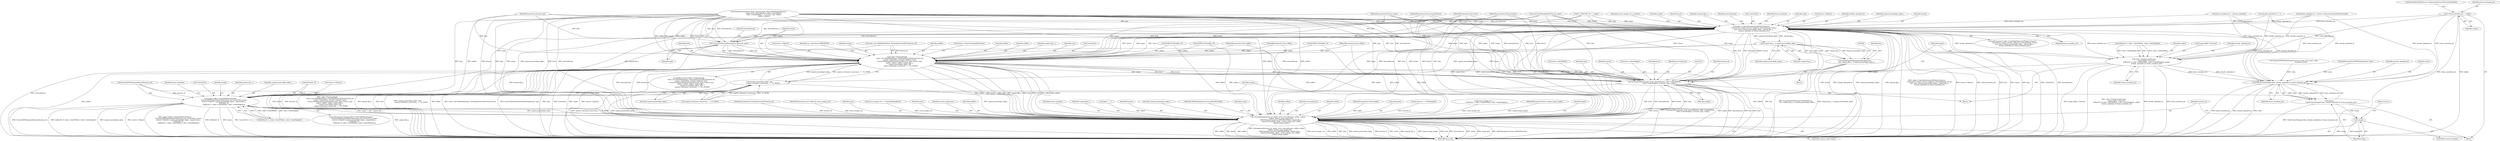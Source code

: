 digraph "0_Chrome_3298d3abf47b3a7a10e44c07d821c68a5c8aa935@pointer" {
"1000186" [label="(Call,* frame_metadata_ptr = nullptr)"];
"1000255" [label="(Call,video->CopyVideoTextureToPlatformTexture(\n            ContextGL(), target, texture->Object(), internalformat, format,\n            type, level, unpack_premultiply_alpha_, unpack_flip_y_,\n            already_uploaded_id, frame_metadata_ptr))"];
"1000276" [label="(Call,unpack_flip_y_ || unpack_premultiply_alpha_)"];
"1000274" [label="(Call,ScopedUnpackParametersResetRestore(\n        this, unpack_flip_y_ || unpack_premultiply_alpha_))"];
"1000280" [label="(Call,video->TexImageImpl(\n            static_cast<WebMediaPlayer::TexImageFunctionID>(function_id),\n            target, ContextGL(), texture->Object(), level,\n            ConvertTexInternalFormat(internalformat, type), format, type,\n            xoffset, yoffset, zoffset, unpack_flip_y_,\n            unpack_premultiply_alpha_ &&\n                unpack_colorspace_conversion_ == GL_NONE))"];
"1000331" [label="(Call,TexImage2DBase(target, level, internalformat, video->videoWidth(),\n                       video->videoHeight(), 0, format, type, nullptr))"];
"1000342" [label="(Call,image_buffer->CopyToPlatformTexture(\n                FunctionIDToSnapshotReason(function_id), ContextGL(), target,\n                texture->Object(), unpack_premultiply_alpha_, unpack_flip_y_,\n                IntPoint(0, 0),\n                IntRect(0, 0, video->videoWidth(), video->videoHeight())))"];
"1000373" [label="(Call,TexImageImpl(function_id, target, level, internalformat, xoffset, yoffset,\n               zoffset, format, type, image.get(),\n               WebGLImageConversion::kHtmlDomVideo, unpack_flip_y_,\n               unpack_premultiply_alpha_, source_image_rect, depth,\n               unpack_image_height))"];
"1000297" [label="(Call,unpack_premultiply_alpha_ &&\n                unpack_colorspace_conversion_ == GL_NONE)"];
"1000288" [label="(Call,ConvertTexInternalFormat(internalformat, type))"];
"1000321" [label="(Call,video->PaintCurrentFrame(\n            image_buffer->Canvas(),\n            IntRect(0, 0, video->videoWidth(), video->videoHeight()), nullptr,\n            already_uploaded_id, frame_metadata_ptr))"];
"1000365" [label="(Call,VideoFrameToImage(video, already_uploaded_id, frame_metadata_ptr))"];
"1000363" [label="(Call,image =\n      VideoFrameToImage(video, already_uploaded_id, frame_metadata_ptr))"];
"1000370" [label="(Call,!image)"];
"1000350" [label="(Call,IntPoint(0, 0))"];
"1000295" [label="(Identifier,zoffset)"];
"1000254" [label="(ControlStructure,if (video->CopyVideoTextureToPlatformTexture(\n            ContextGL(), target, texture->Object(), internalformat, format,\n            type, level, unpack_premultiply_alpha_, unpack_flip_y_,\n            already_uploaded_id, frame_metadata_ptr)))"];
"1000190" [label="(Call,RuntimeEnabledFeatures::ExperimentalCanvasFeaturesEnabled())"];
"1000276" [label="(Call,unpack_flip_y_ || unpack_premultiply_alpha_)"];
"1000102" [label="(MethodParameterIn,TexImageFunctionID function_id)"];
"1000368" [label="(Identifier,frame_metadata_ptr)"];
"1000274" [label="(Call,ScopedUnpackParametersResetRestore(\n        this, unpack_flip_y_ || unpack_premultiply_alpha_))"];
"1000374" [label="(Identifier,function_id)"];
"1000256" [label="(Call,ContextGL())"];
"1000112" [label="(MethodParameterIn,const IntRect& source_image_rect)"];
"1000107" [label="(MethodParameterIn,GLenum type)"];
"1000281" [label="(Call,static_cast<WebMediaPlayer::TexImageFunctionID>(function_id))"];
"1000382" [label="(Identifier,type)"];
"1000273" [label="(Block,)"];
"1000372" [label="(Return,return;)"];
"1000370" [label="(Call,!image)"];
"1000212" [label="(Call,source_image_rect == SentinelEmptyRect())"];
"1000269" [label="(Identifier,frame_metadata)"];
"1000347" [label="(Call,texture->Object())"];
"1000277" [label="(Identifier,unpack_flip_y_)"];
"1000376" [label="(Identifier,level)"];
"1000279" [label="(ControlStructure,if (video->TexImageImpl(\n            static_cast<WebMediaPlayer::TexImageFunctionID>(function_id),\n            target, ContextGL(), texture->Object(), level,\n            ConvertTexInternalFormat(internalformat, type), format, type,\n            xoffset, yoffset, zoffset, unpack_flip_y_,\n            unpack_premultiply_alpha_ &&\n                unpack_colorspace_conversion_ == GL_NONE)))"];
"1000392" [label="(MethodReturn,void)"];
"1000187" [label="(Identifier,frame_metadata_ptr)"];
"1000336" [label="(Call,video->videoHeight())"];
"1000387" [label="(Identifier,source_image_rect)"];
"1000127" [label="(Call,ValidateHTMLVideoElement(security_origin, func_name, video,\n                                exception_state))"];
"1000288" [label="(Call,ConvertTexInternalFormat(internalformat, type))"];
"1000294" [label="(Identifier,yoffset)"];
"1000343" [label="(Call,FunctionIDToSnapshotReason(function_id))"];
"1000261" [label="(Identifier,type)"];
"1000296" [label="(Identifier,unpack_flip_y_)"];
"1000331" [label="(Call,TexImage2DBase(target, level, internalformat, video->videoWidth(),\n                       video->videoHeight(), 0, format, type, nullptr))"];
"1000162" [label="(Call,ValidateTexFunc(func_name, function_type, kSourceHTMLVideoElement,\n                       target, level, internalformat, video->videoWidth(),\n                       video->videoHeight(), 1, 0, format, type, xoffset,\n                       yoffset, zoffset))"];
"1000333" [label="(Identifier,level)"];
"1000275" [label="(Identifier,this)"];
"1000181" [label="(Call,already_uploaded_id = -1)"];
"1000379" [label="(Identifier,yoffset)"];
"1000334" [label="(Identifier,internalformat)"];
"1000360" [label="(Identifier,frame_metadata)"];
"1000364" [label="(Identifier,image)"];
"1000298" [label="(Identifier,unpack_premultiply_alpha_)"];
"1000345" [label="(Call,ContextGL())"];
"1000391" [label="(Identifier,frame_metadata)"];
"1000280" [label="(Call,video->TexImageImpl(\n            static_cast<WebMediaPlayer::TexImageFunctionID>(function_id),\n            target, ContextGL(), texture->Object(), level,\n            ConvertTexInternalFormat(internalformat, type), format, type,\n            xoffset, yoffset, zoffset, unpack_flip_y_,\n            unpack_premultiply_alpha_ &&\n                unpack_colorspace_conversion_ == GL_NONE))"];
"1000258" [label="(Call,texture->Object())"];
"1000111" [label="(MethodParameterIn,HTMLVideoElement* video)"];
"1000323" [label="(Call,IntRect(0, 0, video->videoWidth(), video->videoHeight()))"];
"1000340" [label="(Identifier,nullptr)"];
"1000385" [label="(Identifier,unpack_flip_y_)"];
"1000284" [label="(Identifier,target)"];
"1000373" [label="(Call,TexImageImpl(function_id, target, level, internalformat, xoffset, yoffset,\n               zoffset, format, type, image.get(),\n               WebGLImageConversion::kHtmlDomVideo, unpack_flip_y_,\n               unpack_premultiply_alpha_, source_image_rect, depth,\n               unpack_image_height))"];
"1000104" [label="(MethodParameterIn,GLint level)"];
"1000337" [label="(Literal,0)"];
"1000239" [label="(Call,CanUseTexImageByGPU(format, type))"];
"1000265" [label="(Identifier,already_uploaded_id)"];
"1000332" [label="(Identifier,target)"];
"1000232" [label="(Call,depth == 1)"];
"1000106" [label="(MethodParameterIn,GLenum format)"];
"1000381" [label="(Identifier,format)"];
"1000109" [label="(MethodParameterIn,GLint yoffset)"];
"1000389" [label="(Identifier,unpack_image_height)"];
"1000386" [label="(Identifier,unpack_premultiply_alpha_)"];
"1000236" [label="(Call,GL_TEXTURE_2D == target)"];
"1000186" [label="(Call,* frame_metadata_ptr = nullptr)"];
"1000365" [label="(Call,VideoFrameToImage(video, already_uploaded_id, frame_metadata_ptr))"];
"1000116" [label="(Block,)"];
"1000263" [label="(Identifier,unpack_premultiply_alpha_)"];
"1000384" [label="(Identifier,WebGLImageConversion::kHtmlDomVideo)"];
"1000303" [label="(Call,texture->ClearLastUploadedFrame())"];
"1000251" [label="(Call,DCHECK_EQ(zoffset, 0))"];
"1000371" [label="(Identifier,image)"];
"1000375" [label="(Identifier,target)"];
"1000342" [label="(Call,image_buffer->CopyToPlatformTexture(\n                FunctionIDToSnapshotReason(function_id), ContextGL(), target,\n                texture->Object(), unpack_premultiply_alpha_, unpack_flip_y_,\n                IntPoint(0, 0),\n                IntRect(0, 0, video->videoWidth(), video->videoHeight())))"];
"1000110" [label="(MethodParameterIn,GLint zoffset)"];
"1000285" [label="(Call,ContextGL())"];
"1000380" [label="(Identifier,zoffset)"];
"1000377" [label="(Identifier,internalformat)"];
"1000260" [label="(Identifier,format)"];
"1000248" [label="(Call,DCHECK_EQ(yoffset, 0))"];
"1000346" [label="(Identifier,target)"];
"1000378" [label="(Identifier,xoffset)"];
"1000245" [label="(Call,DCHECK_EQ(xoffset, 0))"];
"1000292" [label="(Identifier,type)"];
"1000287" [label="(Identifier,level)"];
"1000349" [label="(Identifier,unpack_flip_y_)"];
"1000335" [label="(Call,video->videoWidth())"];
"1000344" [label="(Identifier,function_id)"];
"1000195" [label="(Call,frame_metadata_ptr = &frame_metadata)"];
"1000328" [label="(Identifier,nullptr)"];
"1000192" [label="(Call,already_uploaded_id = texture->GetLastUploadedVideoFrameId())"];
"1000339" [label="(Identifier,type)"];
"1000272" [label="(Identifier,source_image_rect_is_default)"];
"1000113" [label="(MethodParameterIn,GLsizei depth)"];
"1000330" [label="(Identifier,frame_metadata_ptr)"];
"1000293" [label="(Identifier,xoffset)"];
"1000338" [label="(Identifier,format)"];
"1000341" [label="(ControlStructure,if (image_buffer->CopyToPlatformTexture(\n                FunctionIDToSnapshotReason(function_id), ContextGL(), target,\n                texture->Object(), unpack_premultiply_alpha_, unpack_flip_y_,\n                IntPoint(0, 0),\n                IntRect(0, 0, video->videoWidth(), video->videoHeight()))))"];
"1000383" [label="(Call,image.get())"];
"1000322" [label="(Call,image_buffer->Canvas())"];
"1000226" [label="(Call,function_id == kTexImage2D)"];
"1000321" [label="(Call,video->PaintCurrentFrame(\n            image_buffer->Canvas(),\n            IntRect(0, 0, video->videoWidth(), video->videoHeight()), nullptr,\n            already_uploaded_id, frame_metadata_ptr))"];
"1000266" [label="(Identifier,frame_metadata_ptr)"];
"1000105" [label="(MethodParameterIn,GLint internalformat)"];
"1000289" [label="(Identifier,internalformat)"];
"1000353" [label="(Call,IntRect(0, 0, video->videoWidth(), video->videoHeight()))"];
"1000367" [label="(Identifier,already_uploaded_id)"];
"1000278" [label="(Identifier,unpack_premultiply_alpha_)"];
"1000103" [label="(MethodParameterIn,GLenum target)"];
"1000215" [label="(Call,source_image_rect ==\n          IntRect(0, 0, video->videoWidth(), video->videoHeight()))"];
"1000114" [label="(MethodParameterIn,GLint unpack_image_height)"];
"1000363" [label="(Call,image =\n      VideoFrameToImage(video, already_uploaded_id, frame_metadata_ptr))"];
"1000369" [label="(ControlStructure,if (!image))"];
"1000257" [label="(Identifier,target)"];
"1000262" [label="(Identifier,level)"];
"1000299" [label="(Call,unpack_colorspace_conversion_ == GL_NONE)"];
"1000297" [label="(Call,unpack_premultiply_alpha_ &&\n                unpack_colorspace_conversion_ == GL_NONE)"];
"1000388" [label="(Identifier,depth)"];
"1000264" [label="(Identifier,unpack_flip_y_)"];
"1000108" [label="(MethodParameterIn,GLint xoffset)"];
"1000291" [label="(Identifier,format)"];
"1000286" [label="(Call,texture->Object())"];
"1000348" [label="(Identifier,unpack_premultiply_alpha_)"];
"1000306" [label="(Identifier,use_copyTextureCHROMIUM)"];
"1000259" [label="(Identifier,internalformat)"];
"1000290" [label="(Identifier,type)"];
"1000188" [label="(Identifier,nullptr)"];
"1000329" [label="(Identifier,already_uploaded_id)"];
"1000320" [label="(Block,)"];
"1000366" [label="(Identifier,video)"];
"1000255" [label="(Call,video->CopyVideoTextureToPlatformTexture(\n            ContextGL(), target, texture->Object(), internalformat, format,\n            type, level, unpack_premultiply_alpha_, unpack_flip_y_,\n            already_uploaded_id, frame_metadata_ptr))"];
"1000186" -> "1000116"  [label="AST: "];
"1000186" -> "1000188"  [label="CFG: "];
"1000187" -> "1000186"  [label="AST: "];
"1000188" -> "1000186"  [label="AST: "];
"1000190" -> "1000186"  [label="CFG: "];
"1000186" -> "1000392"  [label="DDG: nullptr"];
"1000186" -> "1000392"  [label="DDG: frame_metadata_ptr"];
"1000186" -> "1000255"  [label="DDG: frame_metadata_ptr"];
"1000186" -> "1000321"  [label="DDG: frame_metadata_ptr"];
"1000186" -> "1000365"  [label="DDG: frame_metadata_ptr"];
"1000255" -> "1000254"  [label="AST: "];
"1000255" -> "1000266"  [label="CFG: "];
"1000256" -> "1000255"  [label="AST: "];
"1000257" -> "1000255"  [label="AST: "];
"1000258" -> "1000255"  [label="AST: "];
"1000259" -> "1000255"  [label="AST: "];
"1000260" -> "1000255"  [label="AST: "];
"1000261" -> "1000255"  [label="AST: "];
"1000262" -> "1000255"  [label="AST: "];
"1000263" -> "1000255"  [label="AST: "];
"1000264" -> "1000255"  [label="AST: "];
"1000265" -> "1000255"  [label="AST: "];
"1000266" -> "1000255"  [label="AST: "];
"1000269" -> "1000255"  [label="CFG: "];
"1000272" -> "1000255"  [label="CFG: "];
"1000255" -> "1000392"  [label="DDG: internalformat"];
"1000255" -> "1000392"  [label="DDG: format"];
"1000255" -> "1000392"  [label="DDG: video->CopyVideoTextureToPlatformTexture(\n            ContextGL(), target, texture->Object(), internalformat, format,\n            type, level, unpack_premultiply_alpha_, unpack_flip_y_,\n            already_uploaded_id, frame_metadata_ptr)"];
"1000255" -> "1000392"  [label="DDG: already_uploaded_id"];
"1000255" -> "1000392"  [label="DDG: unpack_premultiply_alpha_"];
"1000255" -> "1000392"  [label="DDG: unpack_flip_y_"];
"1000255" -> "1000392"  [label="DDG: texture->Object()"];
"1000255" -> "1000392"  [label="DDG: frame_metadata_ptr"];
"1000255" -> "1000392"  [label="DDG: level"];
"1000255" -> "1000392"  [label="DDG: target"];
"1000255" -> "1000392"  [label="DDG: type"];
"1000255" -> "1000392"  [label="DDG: ContextGL()"];
"1000236" -> "1000255"  [label="DDG: target"];
"1000162" -> "1000255"  [label="DDG: target"];
"1000162" -> "1000255"  [label="DDG: internalformat"];
"1000162" -> "1000255"  [label="DDG: format"];
"1000162" -> "1000255"  [label="DDG: type"];
"1000162" -> "1000255"  [label="DDG: level"];
"1000103" -> "1000255"  [label="DDG: target"];
"1000105" -> "1000255"  [label="DDG: internalformat"];
"1000239" -> "1000255"  [label="DDG: format"];
"1000239" -> "1000255"  [label="DDG: type"];
"1000106" -> "1000255"  [label="DDG: format"];
"1000107" -> "1000255"  [label="DDG: type"];
"1000104" -> "1000255"  [label="DDG: level"];
"1000181" -> "1000255"  [label="DDG: already_uploaded_id"];
"1000192" -> "1000255"  [label="DDG: already_uploaded_id"];
"1000195" -> "1000255"  [label="DDG: frame_metadata_ptr"];
"1000255" -> "1000276"  [label="DDG: unpack_flip_y_"];
"1000255" -> "1000276"  [label="DDG: unpack_premultiply_alpha_"];
"1000255" -> "1000280"  [label="DDG: target"];
"1000255" -> "1000280"  [label="DDG: level"];
"1000255" -> "1000280"  [label="DDG: format"];
"1000255" -> "1000288"  [label="DDG: internalformat"];
"1000255" -> "1000288"  [label="DDG: type"];
"1000255" -> "1000321"  [label="DDG: already_uploaded_id"];
"1000255" -> "1000321"  [label="DDG: frame_metadata_ptr"];
"1000255" -> "1000331"  [label="DDG: target"];
"1000255" -> "1000331"  [label="DDG: level"];
"1000255" -> "1000331"  [label="DDG: internalformat"];
"1000255" -> "1000331"  [label="DDG: format"];
"1000255" -> "1000331"  [label="DDG: type"];
"1000255" -> "1000342"  [label="DDG: unpack_premultiply_alpha_"];
"1000255" -> "1000342"  [label="DDG: unpack_flip_y_"];
"1000255" -> "1000365"  [label="DDG: already_uploaded_id"];
"1000255" -> "1000365"  [label="DDG: frame_metadata_ptr"];
"1000255" -> "1000373"  [label="DDG: target"];
"1000255" -> "1000373"  [label="DDG: level"];
"1000255" -> "1000373"  [label="DDG: internalformat"];
"1000255" -> "1000373"  [label="DDG: format"];
"1000255" -> "1000373"  [label="DDG: type"];
"1000255" -> "1000373"  [label="DDG: unpack_flip_y_"];
"1000255" -> "1000373"  [label="DDG: unpack_premultiply_alpha_"];
"1000276" -> "1000274"  [label="AST: "];
"1000276" -> "1000277"  [label="CFG: "];
"1000276" -> "1000278"  [label="CFG: "];
"1000277" -> "1000276"  [label="AST: "];
"1000278" -> "1000276"  [label="AST: "];
"1000274" -> "1000276"  [label="CFG: "];
"1000276" -> "1000274"  [label="DDG: unpack_flip_y_"];
"1000276" -> "1000274"  [label="DDG: unpack_premultiply_alpha_"];
"1000276" -> "1000280"  [label="DDG: unpack_flip_y_"];
"1000276" -> "1000297"  [label="DDG: unpack_premultiply_alpha_"];
"1000274" -> "1000273"  [label="AST: "];
"1000275" -> "1000274"  [label="AST: "];
"1000282" -> "1000274"  [label="CFG: "];
"1000274" -> "1000392"  [label="DDG: this"];
"1000274" -> "1000392"  [label="DDG: ScopedUnpackParametersResetRestore(\n        this, unpack_flip_y_ || unpack_premultiply_alpha_)"];
"1000274" -> "1000392"  [label="DDG: unpack_flip_y_ || unpack_premultiply_alpha_"];
"1000280" -> "1000279"  [label="AST: "];
"1000280" -> "1000297"  [label="CFG: "];
"1000281" -> "1000280"  [label="AST: "];
"1000284" -> "1000280"  [label="AST: "];
"1000285" -> "1000280"  [label="AST: "];
"1000286" -> "1000280"  [label="AST: "];
"1000287" -> "1000280"  [label="AST: "];
"1000288" -> "1000280"  [label="AST: "];
"1000291" -> "1000280"  [label="AST: "];
"1000292" -> "1000280"  [label="AST: "];
"1000293" -> "1000280"  [label="AST: "];
"1000294" -> "1000280"  [label="AST: "];
"1000295" -> "1000280"  [label="AST: "];
"1000296" -> "1000280"  [label="AST: "];
"1000297" -> "1000280"  [label="AST: "];
"1000303" -> "1000280"  [label="CFG: "];
"1000306" -> "1000280"  [label="CFG: "];
"1000280" -> "1000392"  [label="DDG: texture->Object()"];
"1000280" -> "1000392"  [label="DDG: format"];
"1000280" -> "1000392"  [label="DDG: type"];
"1000280" -> "1000392"  [label="DDG: ContextGL()"];
"1000280" -> "1000392"  [label="DDG: target"];
"1000280" -> "1000392"  [label="DDG: yoffset"];
"1000280" -> "1000392"  [label="DDG: video->TexImageImpl(\n            static_cast<WebMediaPlayer::TexImageFunctionID>(function_id),\n            target, ContextGL(), texture->Object(), level,\n            ConvertTexInternalFormat(internalformat, type), format, type,\n            xoffset, yoffset, zoffset, unpack_flip_y_,\n            unpack_premultiply_alpha_ &&\n                unpack_colorspace_conversion_ == GL_NONE)"];
"1000280" -> "1000392"  [label="DDG: xoffset"];
"1000280" -> "1000392"  [label="DDG: unpack_flip_y_"];
"1000280" -> "1000392"  [label="DDG: level"];
"1000280" -> "1000392"  [label="DDG: unpack_premultiply_alpha_ &&\n                unpack_colorspace_conversion_ == GL_NONE"];
"1000280" -> "1000392"  [label="DDG: zoffset"];
"1000280" -> "1000392"  [label="DDG: static_cast<WebMediaPlayer::TexImageFunctionID>(function_id)"];
"1000280" -> "1000392"  [label="DDG: ConvertTexInternalFormat(internalformat, type)"];
"1000281" -> "1000280"  [label="DDG: function_id"];
"1000236" -> "1000280"  [label="DDG: target"];
"1000162" -> "1000280"  [label="DDG: target"];
"1000162" -> "1000280"  [label="DDG: level"];
"1000162" -> "1000280"  [label="DDG: format"];
"1000162" -> "1000280"  [label="DDG: xoffset"];
"1000162" -> "1000280"  [label="DDG: yoffset"];
"1000162" -> "1000280"  [label="DDG: zoffset"];
"1000103" -> "1000280"  [label="DDG: target"];
"1000104" -> "1000280"  [label="DDG: level"];
"1000288" -> "1000280"  [label="DDG: internalformat"];
"1000288" -> "1000280"  [label="DDG: type"];
"1000239" -> "1000280"  [label="DDG: format"];
"1000106" -> "1000280"  [label="DDG: format"];
"1000107" -> "1000280"  [label="DDG: type"];
"1000245" -> "1000280"  [label="DDG: xoffset"];
"1000108" -> "1000280"  [label="DDG: xoffset"];
"1000248" -> "1000280"  [label="DDG: yoffset"];
"1000109" -> "1000280"  [label="DDG: yoffset"];
"1000251" -> "1000280"  [label="DDG: zoffset"];
"1000110" -> "1000280"  [label="DDG: zoffset"];
"1000297" -> "1000280"  [label="DDG: unpack_premultiply_alpha_"];
"1000297" -> "1000280"  [label="DDG: unpack_colorspace_conversion_ == GL_NONE"];
"1000280" -> "1000331"  [label="DDG: target"];
"1000280" -> "1000331"  [label="DDG: level"];
"1000280" -> "1000331"  [label="DDG: format"];
"1000280" -> "1000331"  [label="DDG: type"];
"1000280" -> "1000342"  [label="DDG: unpack_flip_y_"];
"1000280" -> "1000373"  [label="DDG: target"];
"1000280" -> "1000373"  [label="DDG: level"];
"1000280" -> "1000373"  [label="DDG: xoffset"];
"1000280" -> "1000373"  [label="DDG: yoffset"];
"1000280" -> "1000373"  [label="DDG: zoffset"];
"1000280" -> "1000373"  [label="DDG: format"];
"1000280" -> "1000373"  [label="DDG: type"];
"1000280" -> "1000373"  [label="DDG: unpack_flip_y_"];
"1000331" -> "1000320"  [label="AST: "];
"1000331" -> "1000340"  [label="CFG: "];
"1000332" -> "1000331"  [label="AST: "];
"1000333" -> "1000331"  [label="AST: "];
"1000334" -> "1000331"  [label="AST: "];
"1000335" -> "1000331"  [label="AST: "];
"1000336" -> "1000331"  [label="AST: "];
"1000337" -> "1000331"  [label="AST: "];
"1000338" -> "1000331"  [label="AST: "];
"1000339" -> "1000331"  [label="AST: "];
"1000340" -> "1000331"  [label="AST: "];
"1000344" -> "1000331"  [label="CFG: "];
"1000331" -> "1000392"  [label="DDG: internalformat"];
"1000331" -> "1000392"  [label="DDG: type"];
"1000331" -> "1000392"  [label="DDG: TexImage2DBase(target, level, internalformat, video->videoWidth(),\n                       video->videoHeight(), 0, format, type, nullptr)"];
"1000331" -> "1000392"  [label="DDG: level"];
"1000331" -> "1000392"  [label="DDG: format"];
"1000331" -> "1000392"  [label="DDG: nullptr"];
"1000236" -> "1000331"  [label="DDG: target"];
"1000162" -> "1000331"  [label="DDG: target"];
"1000162" -> "1000331"  [label="DDG: level"];
"1000162" -> "1000331"  [label="DDG: internalformat"];
"1000162" -> "1000331"  [label="DDG: format"];
"1000162" -> "1000331"  [label="DDG: type"];
"1000103" -> "1000331"  [label="DDG: target"];
"1000104" -> "1000331"  [label="DDG: level"];
"1000288" -> "1000331"  [label="DDG: internalformat"];
"1000105" -> "1000331"  [label="DDG: internalformat"];
"1000239" -> "1000331"  [label="DDG: format"];
"1000239" -> "1000331"  [label="DDG: type"];
"1000106" -> "1000331"  [label="DDG: format"];
"1000107" -> "1000331"  [label="DDG: type"];
"1000321" -> "1000331"  [label="DDG: nullptr"];
"1000331" -> "1000342"  [label="DDG: target"];
"1000331" -> "1000373"  [label="DDG: level"];
"1000331" -> "1000373"  [label="DDG: internalformat"];
"1000331" -> "1000373"  [label="DDG: format"];
"1000331" -> "1000373"  [label="DDG: type"];
"1000342" -> "1000341"  [label="AST: "];
"1000342" -> "1000353"  [label="CFG: "];
"1000343" -> "1000342"  [label="AST: "];
"1000345" -> "1000342"  [label="AST: "];
"1000346" -> "1000342"  [label="AST: "];
"1000347" -> "1000342"  [label="AST: "];
"1000348" -> "1000342"  [label="AST: "];
"1000349" -> "1000342"  [label="AST: "];
"1000350" -> "1000342"  [label="AST: "];
"1000353" -> "1000342"  [label="AST: "];
"1000360" -> "1000342"  [label="CFG: "];
"1000364" -> "1000342"  [label="CFG: "];
"1000342" -> "1000392"  [label="DDG: unpack_flip_y_"];
"1000342" -> "1000392"  [label="DDG: FunctionIDToSnapshotReason(function_id)"];
"1000342" -> "1000392"  [label="DDG: IntRect(0, 0, video->videoWidth(), video->videoHeight())"];
"1000342" -> "1000392"  [label="DDG: unpack_premultiply_alpha_"];
"1000342" -> "1000392"  [label="DDG: texture->Object()"];
"1000342" -> "1000392"  [label="DDG: image_buffer->CopyToPlatformTexture(\n                FunctionIDToSnapshotReason(function_id), ContextGL(), target,\n                texture->Object(), unpack_premultiply_alpha_, unpack_flip_y_,\n                IntPoint(0, 0),\n                IntRect(0, 0, video->videoWidth(), video->videoHeight()))"];
"1000342" -> "1000392"  [label="DDG: IntPoint(0, 0)"];
"1000342" -> "1000392"  [label="DDG: target"];
"1000342" -> "1000392"  [label="DDG: ContextGL()"];
"1000343" -> "1000342"  [label="DDG: function_id"];
"1000103" -> "1000342"  [label="DDG: target"];
"1000297" -> "1000342"  [label="DDG: unpack_premultiply_alpha_"];
"1000350" -> "1000342"  [label="DDG: 0"];
"1000353" -> "1000342"  [label="DDG: 0"];
"1000353" -> "1000342"  [label="DDG: video->videoWidth()"];
"1000353" -> "1000342"  [label="DDG: video->videoHeight()"];
"1000342" -> "1000373"  [label="DDG: target"];
"1000342" -> "1000373"  [label="DDG: unpack_flip_y_"];
"1000342" -> "1000373"  [label="DDG: unpack_premultiply_alpha_"];
"1000373" -> "1000116"  [label="AST: "];
"1000373" -> "1000389"  [label="CFG: "];
"1000374" -> "1000373"  [label="AST: "];
"1000375" -> "1000373"  [label="AST: "];
"1000376" -> "1000373"  [label="AST: "];
"1000377" -> "1000373"  [label="AST: "];
"1000378" -> "1000373"  [label="AST: "];
"1000379" -> "1000373"  [label="AST: "];
"1000380" -> "1000373"  [label="AST: "];
"1000381" -> "1000373"  [label="AST: "];
"1000382" -> "1000373"  [label="AST: "];
"1000383" -> "1000373"  [label="AST: "];
"1000384" -> "1000373"  [label="AST: "];
"1000385" -> "1000373"  [label="AST: "];
"1000386" -> "1000373"  [label="AST: "];
"1000387" -> "1000373"  [label="AST: "];
"1000388" -> "1000373"  [label="AST: "];
"1000389" -> "1000373"  [label="AST: "];
"1000391" -> "1000373"  [label="CFG: "];
"1000373" -> "1000392"  [label="DDG: unpack_image_height"];
"1000373" -> "1000392"  [label="DDG: level"];
"1000373" -> "1000392"  [label="DDG: internalformat"];
"1000373" -> "1000392"  [label="DDG: target"];
"1000373" -> "1000392"  [label="DDG: image.get()"];
"1000373" -> "1000392"  [label="DDG: WebGLImageConversion::kHtmlDomVideo"];
"1000373" -> "1000392"  [label="DDG: zoffset"];
"1000373" -> "1000392"  [label="DDG: depth"];
"1000373" -> "1000392"  [label="DDG: yoffset"];
"1000373" -> "1000392"  [label="DDG: TexImageImpl(function_id, target, level, internalformat, xoffset, yoffset,\n               zoffset, format, type, image.get(),\n               WebGLImageConversion::kHtmlDomVideo, unpack_flip_y_,\n               unpack_premultiply_alpha_, source_image_rect, depth,\n               unpack_image_height)"];
"1000373" -> "1000392"  [label="DDG: source_image_rect"];
"1000373" -> "1000392"  [label="DDG: xoffset"];
"1000373" -> "1000392"  [label="DDG: type"];
"1000373" -> "1000392"  [label="DDG: unpack_premultiply_alpha_"];
"1000373" -> "1000392"  [label="DDG: function_id"];
"1000373" -> "1000392"  [label="DDG: format"];
"1000373" -> "1000392"  [label="DDG: unpack_flip_y_"];
"1000281" -> "1000373"  [label="DDG: function_id"];
"1000343" -> "1000373"  [label="DDG: function_id"];
"1000226" -> "1000373"  [label="DDG: function_id"];
"1000102" -> "1000373"  [label="DDG: function_id"];
"1000236" -> "1000373"  [label="DDG: target"];
"1000162" -> "1000373"  [label="DDG: target"];
"1000162" -> "1000373"  [label="DDG: level"];
"1000162" -> "1000373"  [label="DDG: internalformat"];
"1000162" -> "1000373"  [label="DDG: xoffset"];
"1000162" -> "1000373"  [label="DDG: yoffset"];
"1000162" -> "1000373"  [label="DDG: zoffset"];
"1000162" -> "1000373"  [label="DDG: format"];
"1000162" -> "1000373"  [label="DDG: type"];
"1000103" -> "1000373"  [label="DDG: target"];
"1000104" -> "1000373"  [label="DDG: level"];
"1000288" -> "1000373"  [label="DDG: internalformat"];
"1000105" -> "1000373"  [label="DDG: internalformat"];
"1000245" -> "1000373"  [label="DDG: xoffset"];
"1000108" -> "1000373"  [label="DDG: xoffset"];
"1000248" -> "1000373"  [label="DDG: yoffset"];
"1000109" -> "1000373"  [label="DDG: yoffset"];
"1000251" -> "1000373"  [label="DDG: zoffset"];
"1000110" -> "1000373"  [label="DDG: zoffset"];
"1000239" -> "1000373"  [label="DDG: format"];
"1000239" -> "1000373"  [label="DDG: type"];
"1000106" -> "1000373"  [label="DDG: format"];
"1000107" -> "1000373"  [label="DDG: type"];
"1000297" -> "1000373"  [label="DDG: unpack_premultiply_alpha_"];
"1000215" -> "1000373"  [label="DDG: source_image_rect"];
"1000212" -> "1000373"  [label="DDG: source_image_rect"];
"1000112" -> "1000373"  [label="DDG: source_image_rect"];
"1000232" -> "1000373"  [label="DDG: depth"];
"1000113" -> "1000373"  [label="DDG: depth"];
"1000114" -> "1000373"  [label="DDG: unpack_image_height"];
"1000297" -> "1000298"  [label="CFG: "];
"1000297" -> "1000299"  [label="CFG: "];
"1000298" -> "1000297"  [label="AST: "];
"1000299" -> "1000297"  [label="AST: "];
"1000297" -> "1000392"  [label="DDG: unpack_premultiply_alpha_"];
"1000297" -> "1000392"  [label="DDG: unpack_colorspace_conversion_ == GL_NONE"];
"1000299" -> "1000297"  [label="DDG: unpack_colorspace_conversion_"];
"1000299" -> "1000297"  [label="DDG: GL_NONE"];
"1000288" -> "1000290"  [label="CFG: "];
"1000289" -> "1000288"  [label="AST: "];
"1000290" -> "1000288"  [label="AST: "];
"1000291" -> "1000288"  [label="CFG: "];
"1000288" -> "1000392"  [label="DDG: internalformat"];
"1000162" -> "1000288"  [label="DDG: internalformat"];
"1000162" -> "1000288"  [label="DDG: type"];
"1000105" -> "1000288"  [label="DDG: internalformat"];
"1000239" -> "1000288"  [label="DDG: type"];
"1000107" -> "1000288"  [label="DDG: type"];
"1000321" -> "1000320"  [label="AST: "];
"1000321" -> "1000330"  [label="CFG: "];
"1000322" -> "1000321"  [label="AST: "];
"1000323" -> "1000321"  [label="AST: "];
"1000328" -> "1000321"  [label="AST: "];
"1000329" -> "1000321"  [label="AST: "];
"1000330" -> "1000321"  [label="AST: "];
"1000332" -> "1000321"  [label="CFG: "];
"1000321" -> "1000392"  [label="DDG: already_uploaded_id"];
"1000321" -> "1000392"  [label="DDG: frame_metadata_ptr"];
"1000321" -> "1000392"  [label="DDG: image_buffer->Canvas()"];
"1000321" -> "1000392"  [label="DDG: video->PaintCurrentFrame(\n            image_buffer->Canvas(),\n            IntRect(0, 0, video->videoWidth(), video->videoHeight()), nullptr,\n            already_uploaded_id, frame_metadata_ptr)"];
"1000323" -> "1000321"  [label="DDG: 0"];
"1000323" -> "1000321"  [label="DDG: video->videoWidth()"];
"1000323" -> "1000321"  [label="DDG: video->videoHeight()"];
"1000181" -> "1000321"  [label="DDG: already_uploaded_id"];
"1000192" -> "1000321"  [label="DDG: already_uploaded_id"];
"1000195" -> "1000321"  [label="DDG: frame_metadata_ptr"];
"1000321" -> "1000365"  [label="DDG: already_uploaded_id"];
"1000321" -> "1000365"  [label="DDG: frame_metadata_ptr"];
"1000365" -> "1000363"  [label="AST: "];
"1000365" -> "1000368"  [label="CFG: "];
"1000366" -> "1000365"  [label="AST: "];
"1000367" -> "1000365"  [label="AST: "];
"1000368" -> "1000365"  [label="AST: "];
"1000363" -> "1000365"  [label="CFG: "];
"1000365" -> "1000392"  [label="DDG: frame_metadata_ptr"];
"1000365" -> "1000392"  [label="DDG: already_uploaded_id"];
"1000365" -> "1000392"  [label="DDG: video"];
"1000365" -> "1000363"  [label="DDG: video"];
"1000365" -> "1000363"  [label="DDG: already_uploaded_id"];
"1000365" -> "1000363"  [label="DDG: frame_metadata_ptr"];
"1000127" -> "1000365"  [label="DDG: video"];
"1000111" -> "1000365"  [label="DDG: video"];
"1000181" -> "1000365"  [label="DDG: already_uploaded_id"];
"1000192" -> "1000365"  [label="DDG: already_uploaded_id"];
"1000195" -> "1000365"  [label="DDG: frame_metadata_ptr"];
"1000363" -> "1000116"  [label="AST: "];
"1000364" -> "1000363"  [label="AST: "];
"1000371" -> "1000363"  [label="CFG: "];
"1000363" -> "1000392"  [label="DDG: VideoFrameToImage(video, already_uploaded_id, frame_metadata_ptr)"];
"1000363" -> "1000370"  [label="DDG: image"];
"1000370" -> "1000369"  [label="AST: "];
"1000370" -> "1000371"  [label="CFG: "];
"1000371" -> "1000370"  [label="AST: "];
"1000372" -> "1000370"  [label="CFG: "];
"1000374" -> "1000370"  [label="CFG: "];
"1000370" -> "1000392"  [label="DDG: !image"];
"1000370" -> "1000392"  [label="DDG: image"];
}
